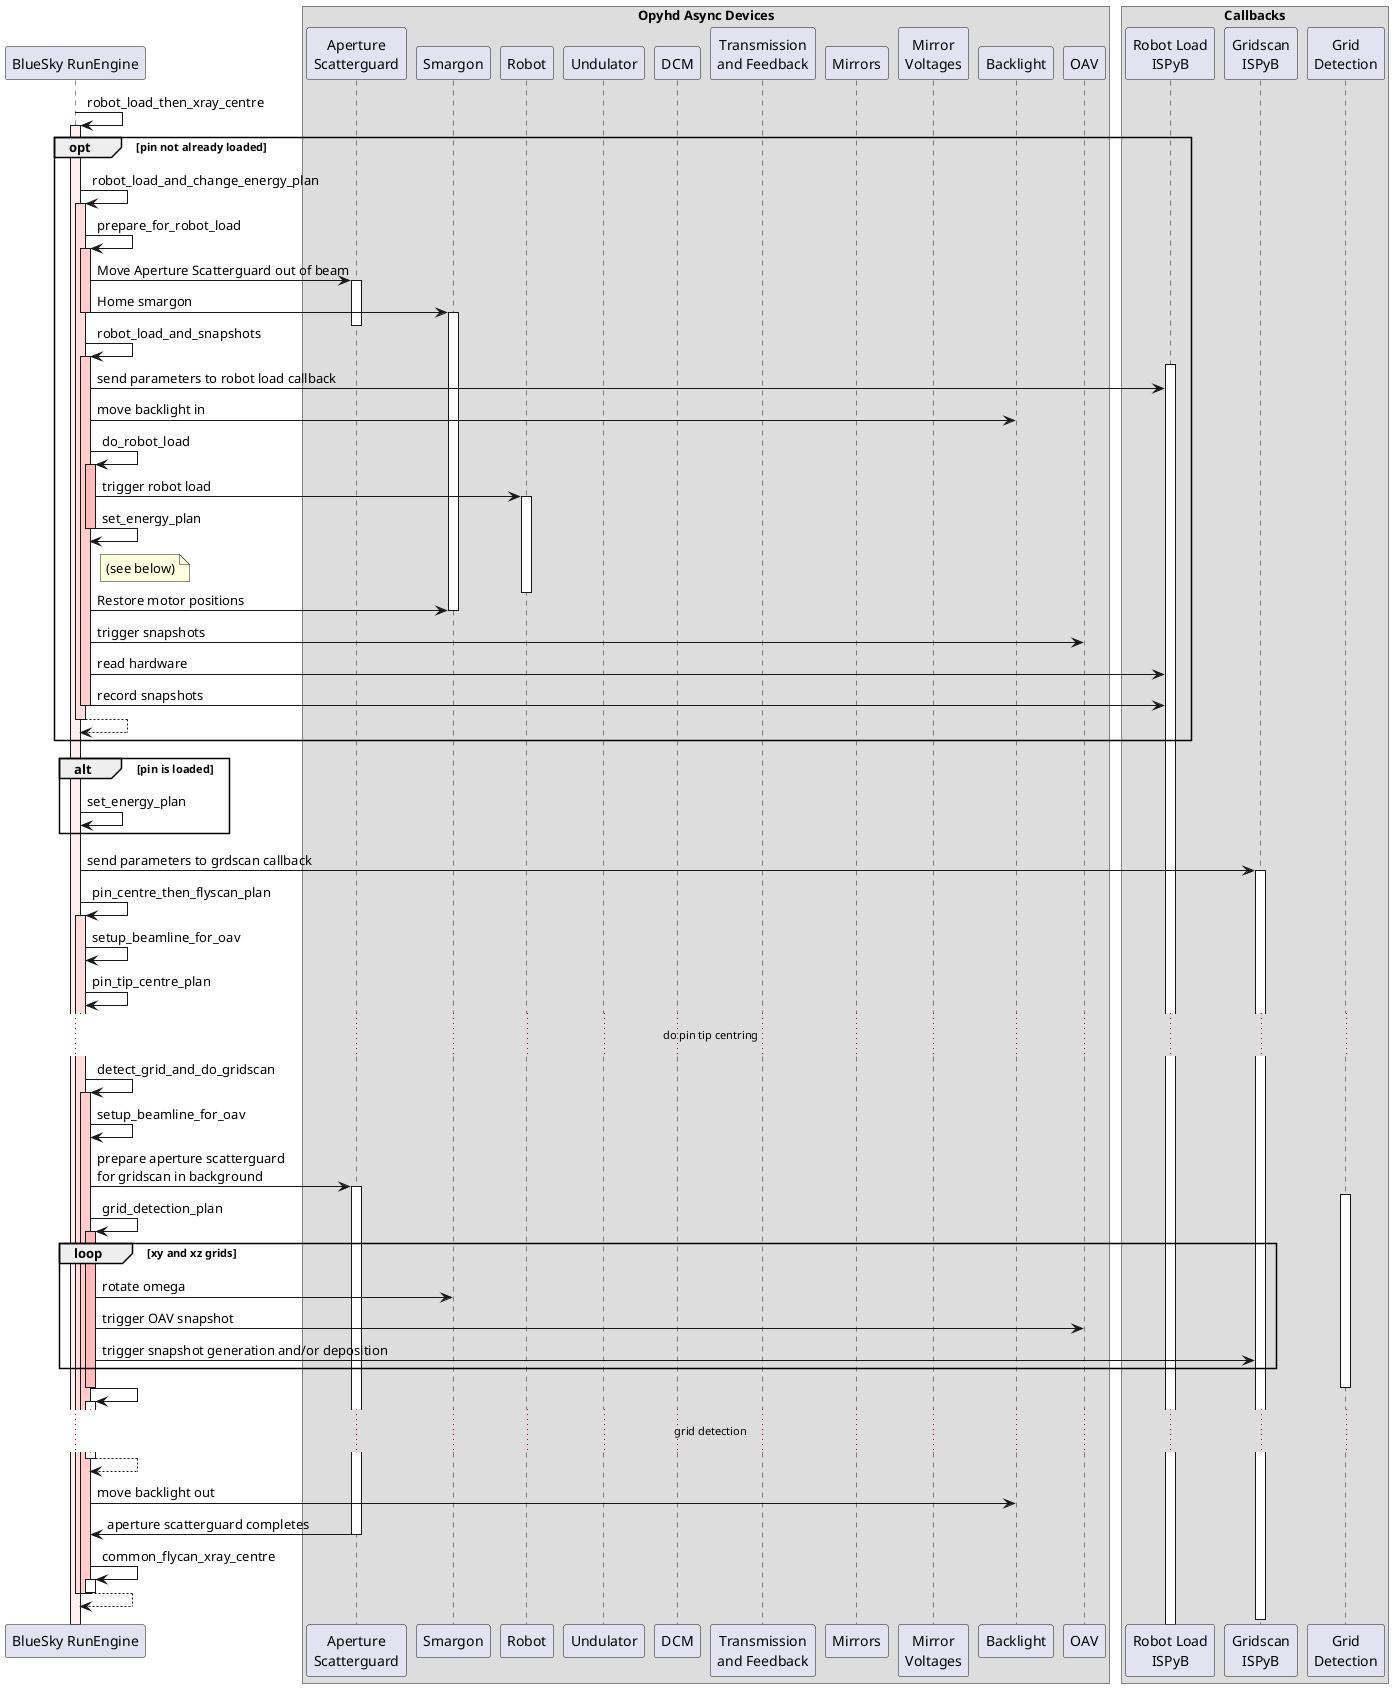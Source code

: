 @startuml
!pragma teoz true
participant "BlueSky RunEngine" as RE
box "Opyhd Async Devices"
participant "Aperture\nScatterguard" as ap_sg
participant "Smargon" as smargon
participant "Robot" as robot
participant "Undulator" as undulator
participant "DCM" as dcm
participant "Transmission\nand Feedback" as feedback
participant "Mirrors" as mirrors
participant "Mirror\nVoltages" as voltages
participant "Backlight" as backlight
participant "OAV" as oav
end box
box "Callbacks"
participant "Robot Load\nISPyB" as RobotLoadISPyB
participant "Gridscan\nISPyB" as GridscanISPyB
participant "Grid\nDetection" as GridDetection
end box

RE -> RE:robot_load_then_xray_centre
activate RE #ffeeee
    opt pin not already loaded
        RE -> RE: robot_load_and_change_energy_plan
        activate RE  #ffdddd
            RE -> RE: prepare_for_robot_load
            activate RE  #ffcccc
                RE -> ap_sg: Move Aperture Scatterguard out of beam
                activate ap_sg
                    RE -> smargon: Home smargon
                    activate smargon
                deactivate ap_sg
            deactivate RE /' prepare_for_robot_load '/
            RE -> RE: robot_load_and_snapshots
            activate RE #ffcccc
                activate RobotLoadISPyB
                RE -> RobotLoadISPyB: send parameters to robot load callback
                RE -> backlight: move backlight in
                RE -> RE: do_robot_load
                activate RE  #ffbbbb
                    RE -> robot: trigger robot load
                    activate robot
                    RE -> RE: set_energy_plan
                    note right of RE: (see below)
                    deactivate robot
                deactivate RE /' do_robot_load '/
                RE -> smargon: Restore motor positions
                deactivate smargon
                RE -> oav: trigger snapshots
                RE -> RobotLoadISPyB: read hardware
                RE -> RobotLoadISPyB: record snapshots
            deactivate RE /'robot_load_and_snapshots'/
        return /'robot_load_and_change_energy_plan'/
    end /'pin not already loaded'/
    alt pin is loaded
        RE -> RE: set_energy_plan
    end /'pin is loaded'/
    RE -> GridscanISPyB ++ : send parameters to grdscan callback
        RE -> RE ++ #ffdddd : pin_centre_then_flyscan_plan
            RE -> RE: setup_beamline_for_oav
            RE -> RE: pin_tip_centre_plan
            ...do pin tip centring...
            RE -> RE ++ #ffcccc: detect_grid_and_do_gridscan
                RE -> RE: setup_beamline_for_oav
                RE -> ap_sg ++: prepare aperture scatterguard\nfor gridscan in background
                activate GridDetection
                    RE -> RE ++ #ffbbbb: grid_detection_plan
                        loop xy and xz grids
                            RE -> smargon: rotate omega
                            RE -> oav: trigger OAV snapshot
                            RE -> GridscanISPyB: trigger snapshot generation and/or deposition
                        end
                    deactivate RE /'grid_detection_plan'/
                deactivate GridDetection
                RE -> RE ++
                ...grid detection...
                return
                RE -> backlight: move backlight out 
                ap_sg -> RE --: aperture scatterguard completes
                RE -> RE ++ : common_flycan_xray_centre
            deactivate RE /' detect_grid_and_do_gridscan'/
        return /' pin_centre_then_flyscan_plan'/
    deactivate GridscanISPyB
deactivate RE /'robot_load_then_xray_centre'/

@enduml
